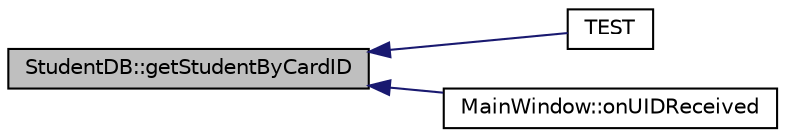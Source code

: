 digraph "StudentDB::getStudentByCardID"
{
  edge [fontname="Helvetica",fontsize="10",labelfontname="Helvetica",labelfontsize="10"];
  node [fontname="Helvetica",fontsize="10",shape=record];
  rankdir="LR";
  Node1 [label="StudentDB::getStudentByCardID",height=0.2,width=0.4,color="black", fillcolor="grey75", style="filled", fontcolor="black"];
  Node1 -> Node2 [dir="back",color="midnightblue",fontsize="10",style="solid"];
  Node2 [label="TEST",height=0.2,width=0.4,color="black", fillcolor="white", style="filled",URL="$test_student_d_b_8h.html#a8940a2d546f6dfe488c72e68bd1528a0"];
  Node1 -> Node3 [dir="back",color="midnightblue",fontsize="10",style="solid"];
  Node3 [label="MainWindow::onUIDReceived",height=0.2,width=0.4,color="black", fillcolor="white", style="filled",URL="$class_main_window.html#ac8e92844161faf8c2dd4a11e69a57b11",tooltip="Triggered whe Student card detected, update attendance list updated and send attendance record email..."];
}
